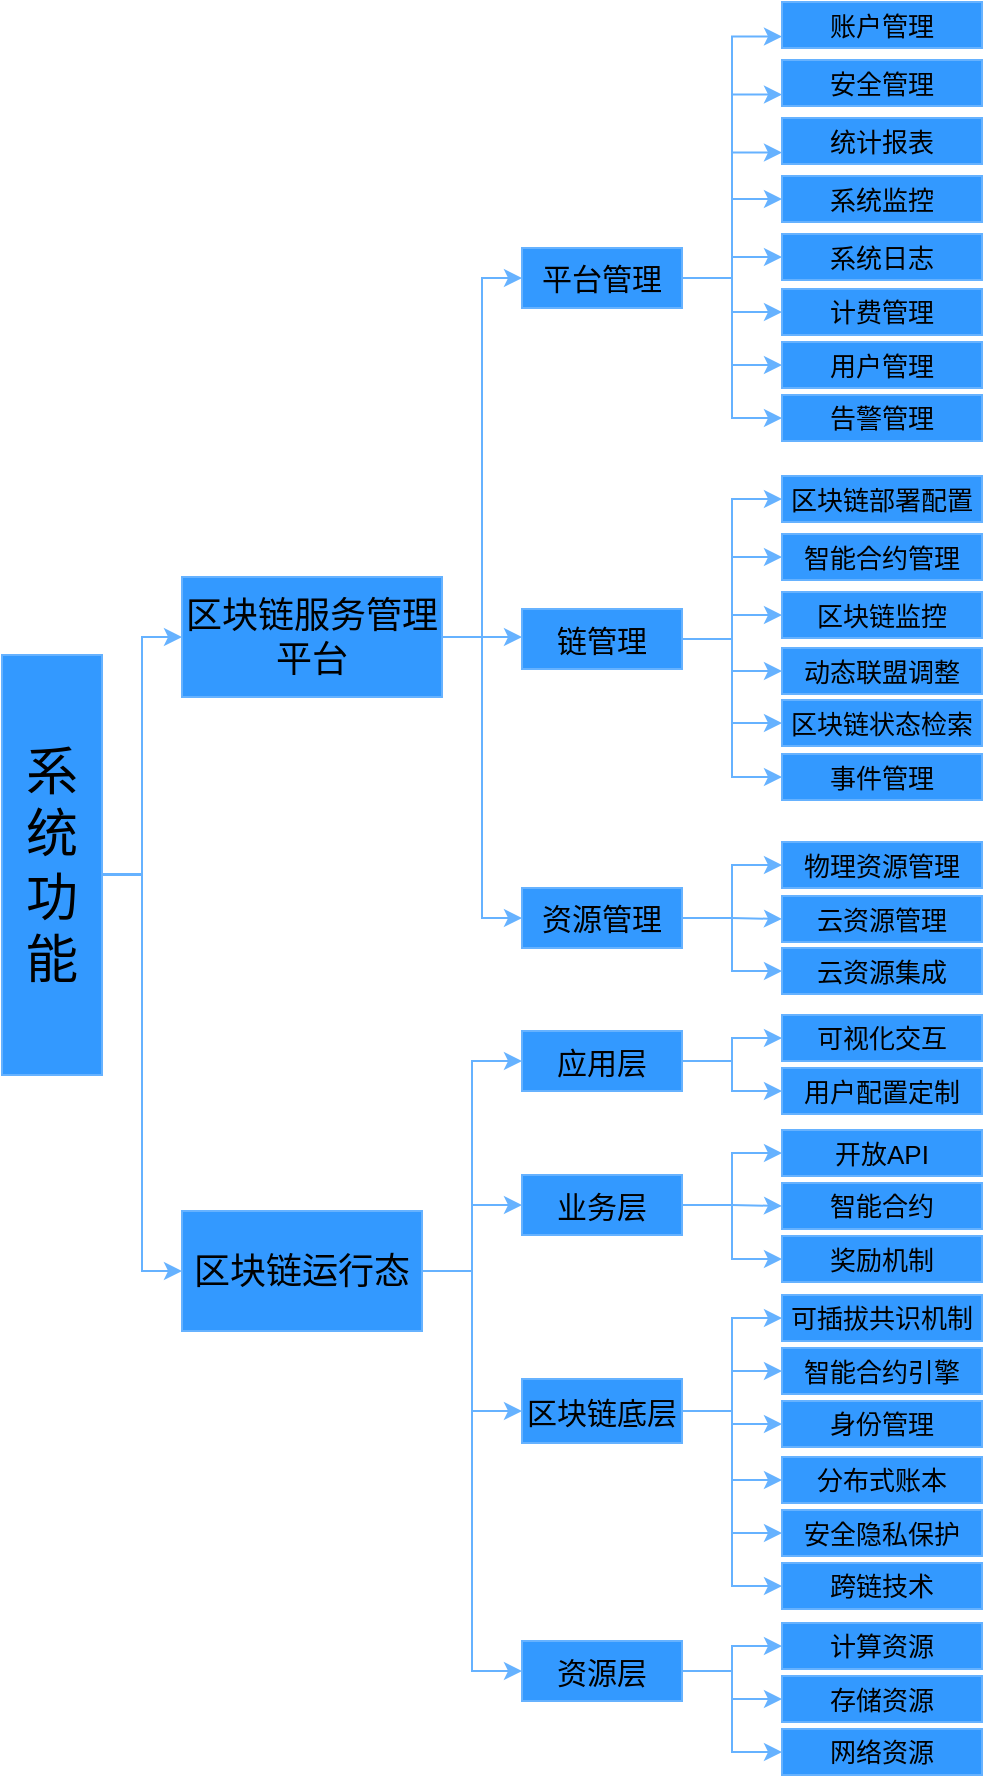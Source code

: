 <mxfile version="10.8.1" type="github"><diagram id="hKOgTq9yFaFBDIOUmioO" name="Page-1"><mxGraphModel dx="918" dy="585" grid="1" gridSize="10" guides="1" tooltips="1" connect="1" arrows="1" fold="1" page="1" pageScale="1" pageWidth="827" pageHeight="1169" math="0" shadow="0"><root><mxCell id="0"/><mxCell id="1" parent="0"/><mxCell id="aHjURRnkOSO6h8KQ3zcd-5" style="edgeStyle=orthogonalEdgeStyle;rounded=0;orthogonalLoop=1;jettySize=auto;html=1;exitX=1;exitY=0.5;exitDx=0;exitDy=0;fontSize=26;strokeColor=#66B2FF;" edge="1" parent="1"><mxGeometry relative="1" as="geometry"><mxPoint x="150" y="481.5" as="targetPoint"/><mxPoint x="110" y="566.5" as="sourcePoint"/><Array as="points"><mxPoint x="110" y="600.5"/><mxPoint x="130" y="600.5"/><mxPoint x="130" y="481.5"/></Array></mxGeometry></mxCell><mxCell id="aHjURRnkOSO6h8KQ3zcd-46" style="edgeStyle=orthogonalEdgeStyle;rounded=0;orthogonalLoop=1;jettySize=auto;html=1;exitX=1;exitY=0.5;exitDx=0;exitDy=0;entryX=0;entryY=0.5;entryDx=0;entryDy=0;strokeColor=#66B2FF;fontSize=13;" edge="1" parent="1" source="aHjURRnkOSO6h8KQ3zcd-1" target="aHjURRnkOSO6h8KQ3zcd-8"><mxGeometry relative="1" as="geometry"><Array as="points"><mxPoint x="110" y="600"/><mxPoint x="130" y="600"/><mxPoint x="130" y="799"/></Array></mxGeometry></mxCell><mxCell id="aHjURRnkOSO6h8KQ3zcd-1" value="系统功能" style="rounded=0;fontSize=26;labelBackgroundColor=none;whiteSpace=wrap;html=1;labelBorderColor=none;verticalAlign=middle;fillColor=#3399FF;strokeColor=#66B2FF;" vertex="1" parent="1"><mxGeometry x="60" y="490.5" width="50" height="210" as="geometry"/></mxCell><mxCell id="aHjURRnkOSO6h8KQ3zcd-15" style="edgeStyle=orthogonalEdgeStyle;rounded=0;orthogonalLoop=1;jettySize=auto;html=1;exitX=1;exitY=0.5;exitDx=0;exitDy=0;entryX=0;entryY=0.5;entryDx=0;entryDy=0;strokeColor=#66B2FF;fontSize=18;" edge="1" parent="1" source="aHjURRnkOSO6h8KQ3zcd-6" target="aHjURRnkOSO6h8KQ3zcd-10"><mxGeometry relative="1" as="geometry"/></mxCell><mxCell id="aHjURRnkOSO6h8KQ3zcd-17" value="" style="edgeStyle=orthogonalEdgeStyle;rounded=0;orthogonalLoop=1;jettySize=auto;html=1;strokeColor=#66B2FF;fontSize=18;" edge="1" parent="1" source="aHjURRnkOSO6h8KQ3zcd-6" target="aHjURRnkOSO6h8KQ3zcd-16"><mxGeometry relative="1" as="geometry"><Array as="points"><mxPoint x="310" y="481.5"/><mxPoint x="310" y="481.5"/></Array></mxGeometry></mxCell><mxCell id="aHjURRnkOSO6h8KQ3zcd-18" style="edgeStyle=orthogonalEdgeStyle;rounded=0;orthogonalLoop=1;jettySize=auto;html=1;strokeColor=#66B2FF;fontSize=18;entryX=0;entryY=0.5;entryDx=0;entryDy=0;" edge="1" parent="1" source="aHjURRnkOSO6h8KQ3zcd-6" target="aHjURRnkOSO6h8KQ3zcd-19"><mxGeometry relative="1" as="geometry"><mxPoint x="300" y="551.5" as="targetPoint"/></mxGeometry></mxCell><mxCell id="aHjURRnkOSO6h8KQ3zcd-6" value="区块链服务管理平台" style="rounded=0;whiteSpace=wrap;html=1;labelBackgroundColor=none;fillColor=#3399FF;fontSize=18;strokeColor=#66B2FF;" vertex="1" parent="1"><mxGeometry x="150" y="451.5" width="130" height="60" as="geometry"/></mxCell><mxCell id="aHjURRnkOSO6h8KQ3zcd-70" style="edgeStyle=orthogonalEdgeStyle;rounded=0;orthogonalLoop=1;jettySize=auto;html=1;exitX=1;exitY=0.5;exitDx=0;exitDy=0;entryX=0;entryY=0.5;entryDx=0;entryDy=0;strokeColor=#66B2FF;fontSize=13;" edge="1" parent="1" source="aHjURRnkOSO6h8KQ3zcd-16" target="aHjURRnkOSO6h8KQ3zcd-54"><mxGeometry relative="1" as="geometry"/></mxCell><mxCell id="aHjURRnkOSO6h8KQ3zcd-72" style="edgeStyle=orthogonalEdgeStyle;rounded=0;orthogonalLoop=1;jettySize=auto;html=1;exitX=1;exitY=0.5;exitDx=0;exitDy=0;entryX=0;entryY=0.5;entryDx=0;entryDy=0;strokeColor=#66B2FF;fontSize=13;" edge="1" parent="1" source="aHjURRnkOSO6h8KQ3zcd-16" target="aHjURRnkOSO6h8KQ3zcd-55"><mxGeometry relative="1" as="geometry"/></mxCell><mxCell id="aHjURRnkOSO6h8KQ3zcd-73" style="edgeStyle=orthogonalEdgeStyle;rounded=0;orthogonalLoop=1;jettySize=auto;html=1;exitX=1;exitY=0.5;exitDx=0;exitDy=0;entryX=0;entryY=0.5;entryDx=0;entryDy=0;strokeColor=#66B2FF;fontSize=13;" edge="1" parent="1" source="aHjURRnkOSO6h8KQ3zcd-16" target="aHjURRnkOSO6h8KQ3zcd-56"><mxGeometry relative="1" as="geometry"/></mxCell><mxCell id="aHjURRnkOSO6h8KQ3zcd-74" style="edgeStyle=orthogonalEdgeStyle;rounded=0;orthogonalLoop=1;jettySize=auto;html=1;exitX=1;exitY=0.5;exitDx=0;exitDy=0;entryX=0;entryY=0.5;entryDx=0;entryDy=0;strokeColor=#66B2FF;fontSize=13;" edge="1" parent="1" source="aHjURRnkOSO6h8KQ3zcd-16" target="aHjURRnkOSO6h8KQ3zcd-51"><mxGeometry relative="1" as="geometry"/></mxCell><mxCell id="aHjURRnkOSO6h8KQ3zcd-75" style="edgeStyle=orthogonalEdgeStyle;rounded=0;orthogonalLoop=1;jettySize=auto;html=1;exitX=1;exitY=0.5;exitDx=0;exitDy=0;entryX=0;entryY=0.5;entryDx=0;entryDy=0;strokeColor=#66B2FF;fontSize=13;" edge="1" parent="1" source="aHjURRnkOSO6h8KQ3zcd-16" target="aHjURRnkOSO6h8KQ3zcd-52"><mxGeometry relative="1" as="geometry"/></mxCell><mxCell id="aHjURRnkOSO6h8KQ3zcd-76" style="edgeStyle=orthogonalEdgeStyle;rounded=0;orthogonalLoop=1;jettySize=auto;html=1;exitX=1;exitY=0.5;exitDx=0;exitDy=0;entryX=0;entryY=0.5;entryDx=0;entryDy=0;strokeColor=#66B2FF;fontSize=13;" edge="1" parent="1" source="aHjURRnkOSO6h8KQ3zcd-16" target="aHjURRnkOSO6h8KQ3zcd-53"><mxGeometry relative="1" as="geometry"/></mxCell><mxCell id="aHjURRnkOSO6h8KQ3zcd-16" value="链管理" style="rounded=0;whiteSpace=wrap;html=1;labelBackgroundColor=none;fillColor=#3399FF;fontSize=15;strokeColor=#66B2FF;" vertex="1" parent="1"><mxGeometry x="320" y="467.5" width="80" height="30" as="geometry"/></mxCell><mxCell id="aHjURRnkOSO6h8KQ3zcd-79" style="edgeStyle=orthogonalEdgeStyle;rounded=0;orthogonalLoop=1;jettySize=auto;html=1;exitX=1;exitY=0.5;exitDx=0;exitDy=0;entryX=0;entryY=0.5;entryDx=0;entryDy=0;strokeColor=#66B2FF;fontSize=13;" edge="1" parent="1" source="aHjURRnkOSO6h8KQ3zcd-19" target="aHjURRnkOSO6h8KQ3zcd-57"><mxGeometry relative="1" as="geometry"/></mxCell><mxCell id="aHjURRnkOSO6h8KQ3zcd-80" style="edgeStyle=orthogonalEdgeStyle;rounded=0;orthogonalLoop=1;jettySize=auto;html=1;exitX=1;exitY=0.5;exitDx=0;exitDy=0;entryX=0;entryY=0.5;entryDx=0;entryDy=0;strokeColor=#66B2FF;fontSize=13;" edge="1" parent="1" source="aHjURRnkOSO6h8KQ3zcd-19" target="aHjURRnkOSO6h8KQ3zcd-58"><mxGeometry relative="1" as="geometry"/></mxCell><mxCell id="aHjURRnkOSO6h8KQ3zcd-82" style="edgeStyle=orthogonalEdgeStyle;rounded=0;orthogonalLoop=1;jettySize=auto;html=1;exitX=1;exitY=0.5;exitDx=0;exitDy=0;entryX=0;entryY=0.5;entryDx=0;entryDy=0;strokeColor=#66B2FF;fontSize=13;" edge="1" parent="1" source="aHjURRnkOSO6h8KQ3zcd-19" target="aHjURRnkOSO6h8KQ3zcd-59"><mxGeometry relative="1" as="geometry"/></mxCell><mxCell id="aHjURRnkOSO6h8KQ3zcd-19" value="资源管理" style="rounded=0;whiteSpace=wrap;html=1;labelBackgroundColor=none;fillColor=#3399FF;fontSize=15;strokeColor=#66B2FF;" vertex="1" parent="1"><mxGeometry x="320" y="607" width="80" height="30" as="geometry"/></mxCell><mxCell id="aHjURRnkOSO6h8KQ3zcd-60" style="edgeStyle=orthogonalEdgeStyle;rounded=0;orthogonalLoop=1;jettySize=auto;html=1;exitX=1;exitY=0.5;exitDx=0;exitDy=0;entryX=0;entryY=0.75;entryDx=0;entryDy=0;strokeColor=#66B2FF;fontSize=13;" edge="1" parent="1" source="aHjURRnkOSO6h8KQ3zcd-10" target="aHjURRnkOSO6h8KQ3zcd-39"><mxGeometry relative="1" as="geometry"/></mxCell><mxCell id="aHjURRnkOSO6h8KQ3zcd-62" style="edgeStyle=orthogonalEdgeStyle;rounded=0;orthogonalLoop=1;jettySize=auto;html=1;exitX=1;exitY=0.5;exitDx=0;exitDy=0;entryX=0;entryY=0.75;entryDx=0;entryDy=0;strokeColor=#66B2FF;fontSize=13;" edge="1" parent="1" source="aHjURRnkOSO6h8KQ3zcd-10" target="aHjURRnkOSO6h8KQ3zcd-35"><mxGeometry relative="1" as="geometry"/></mxCell><mxCell id="aHjURRnkOSO6h8KQ3zcd-63" style="edgeStyle=orthogonalEdgeStyle;rounded=0;orthogonalLoop=1;jettySize=auto;html=1;exitX=1;exitY=0.5;exitDx=0;exitDy=0;entryX=0;entryY=0.75;entryDx=0;entryDy=0;strokeColor=#66B2FF;fontSize=13;" edge="1" parent="1" source="aHjURRnkOSO6h8KQ3zcd-10" target="aHjURRnkOSO6h8KQ3zcd-40"><mxGeometry relative="1" as="geometry"/></mxCell><mxCell id="aHjURRnkOSO6h8KQ3zcd-64" style="edgeStyle=orthogonalEdgeStyle;rounded=0;orthogonalLoop=1;jettySize=auto;html=1;exitX=1;exitY=0.5;exitDx=0;exitDy=0;entryX=0;entryY=0.5;entryDx=0;entryDy=0;strokeColor=#66B2FF;fontSize=13;" edge="1" parent="1" source="aHjURRnkOSO6h8KQ3zcd-10" target="aHjURRnkOSO6h8KQ3zcd-41"><mxGeometry relative="1" as="geometry"/></mxCell><mxCell id="aHjURRnkOSO6h8KQ3zcd-65" style="edgeStyle=orthogonalEdgeStyle;rounded=0;orthogonalLoop=1;jettySize=auto;html=1;exitX=1;exitY=0.5;exitDx=0;exitDy=0;entryX=0;entryY=0.5;entryDx=0;entryDy=0;strokeColor=#66B2FF;fontSize=13;" edge="1" parent="1" source="aHjURRnkOSO6h8KQ3zcd-10" target="aHjURRnkOSO6h8KQ3zcd-42"><mxGeometry relative="1" as="geometry"/></mxCell><mxCell id="aHjURRnkOSO6h8KQ3zcd-66" style="edgeStyle=orthogonalEdgeStyle;rounded=0;orthogonalLoop=1;jettySize=auto;html=1;exitX=1;exitY=0.5;exitDx=0;exitDy=0;entryX=0;entryY=0.5;entryDx=0;entryDy=0;strokeColor=#66B2FF;fontSize=13;" edge="1" parent="1" source="aHjURRnkOSO6h8KQ3zcd-10" target="aHjURRnkOSO6h8KQ3zcd-36"><mxGeometry relative="1" as="geometry"/></mxCell><mxCell id="aHjURRnkOSO6h8KQ3zcd-67" style="edgeStyle=orthogonalEdgeStyle;rounded=0;orthogonalLoop=1;jettySize=auto;html=1;exitX=1;exitY=0.5;exitDx=0;exitDy=0;entryX=0;entryY=0.5;entryDx=0;entryDy=0;strokeColor=#66B2FF;fontSize=13;" edge="1" parent="1" source="aHjURRnkOSO6h8KQ3zcd-10" target="aHjURRnkOSO6h8KQ3zcd-37"><mxGeometry relative="1" as="geometry"/></mxCell><mxCell id="aHjURRnkOSO6h8KQ3zcd-68" style="edgeStyle=orthogonalEdgeStyle;rounded=0;orthogonalLoop=1;jettySize=auto;html=1;exitX=1;exitY=0.5;exitDx=0;exitDy=0;entryX=0;entryY=0.5;entryDx=0;entryDy=0;strokeColor=#66B2FF;fontSize=13;" edge="1" parent="1" source="aHjURRnkOSO6h8KQ3zcd-10" target="aHjURRnkOSO6h8KQ3zcd-38"><mxGeometry relative="1" as="geometry"/></mxCell><mxCell id="aHjURRnkOSO6h8KQ3zcd-10" value="平台管理" style="rounded=0;whiteSpace=wrap;html=1;labelBackgroundColor=none;fillColor=#3399FF;fontSize=15;strokeColor=#66B2FF;" vertex="1" parent="1"><mxGeometry x="320" y="287" width="80" height="30" as="geometry"/></mxCell><mxCell id="aHjURRnkOSO6h8KQ3zcd-30" style="edgeStyle=orthogonalEdgeStyle;rounded=0;orthogonalLoop=1;jettySize=auto;html=1;exitX=1;exitY=0.5;exitDx=0;exitDy=0;entryX=0;entryY=0.5;entryDx=0;entryDy=0;strokeColor=#66B2FF;fontSize=18;" edge="1" parent="1" source="aHjURRnkOSO6h8KQ3zcd-8" target="aHjURRnkOSO6h8KQ3zcd-23"><mxGeometry relative="1" as="geometry"/></mxCell><mxCell id="aHjURRnkOSO6h8KQ3zcd-31" style="edgeStyle=orthogonalEdgeStyle;rounded=0;orthogonalLoop=1;jettySize=auto;html=1;exitX=1;exitY=0.5;exitDx=0;exitDy=0;entryX=0;entryY=0.5;entryDx=0;entryDy=0;strokeColor=#66B2FF;fontSize=18;" edge="1" parent="1" source="aHjURRnkOSO6h8KQ3zcd-8" target="aHjURRnkOSO6h8KQ3zcd-21"><mxGeometry relative="1" as="geometry"/></mxCell><mxCell id="aHjURRnkOSO6h8KQ3zcd-32" style="edgeStyle=orthogonalEdgeStyle;rounded=0;orthogonalLoop=1;jettySize=auto;html=1;exitX=1;exitY=0.5;exitDx=0;exitDy=0;entryX=0;entryY=0.5;entryDx=0;entryDy=0;strokeColor=#66B2FF;fontSize=18;" edge="1" parent="1" source="aHjURRnkOSO6h8KQ3zcd-8" target="aHjURRnkOSO6h8KQ3zcd-22"><mxGeometry relative="1" as="geometry"/></mxCell><mxCell id="aHjURRnkOSO6h8KQ3zcd-33" style="edgeStyle=orthogonalEdgeStyle;rounded=0;orthogonalLoop=1;jettySize=auto;html=1;exitX=1;exitY=0.5;exitDx=0;exitDy=0;entryX=0;entryY=0.5;entryDx=0;entryDy=0;strokeColor=#66B2FF;fontSize=18;" edge="1" parent="1" source="aHjURRnkOSO6h8KQ3zcd-8" target="aHjURRnkOSO6h8KQ3zcd-24"><mxGeometry relative="1" as="geometry"/></mxCell><mxCell id="aHjURRnkOSO6h8KQ3zcd-8" value="区块链运行态" style="rounded=0;whiteSpace=wrap;html=1;labelBackgroundColor=none;fillColor=#3399FF;fontSize=18;strokeColor=#66B2FF;" vertex="1" parent="1"><mxGeometry x="150" y="768.5" width="120" height="60" as="geometry"/></mxCell><mxCell id="aHjURRnkOSO6h8KQ3zcd-96" style="edgeStyle=orthogonalEdgeStyle;rounded=0;orthogonalLoop=1;jettySize=auto;html=1;exitX=1;exitY=0.5;exitDx=0;exitDy=0;entryX=0;entryY=0.5;entryDx=0;entryDy=0;strokeColor=#66B2FF;fontSize=13;" edge="1" parent="1" source="aHjURRnkOSO6h8KQ3zcd-21" target="aHjURRnkOSO6h8KQ3zcd-93"><mxGeometry relative="1" as="geometry"/></mxCell><mxCell id="aHjURRnkOSO6h8KQ3zcd-97" style="edgeStyle=orthogonalEdgeStyle;rounded=0;orthogonalLoop=1;jettySize=auto;html=1;exitX=1;exitY=0.5;exitDx=0;exitDy=0;entryX=0;entryY=0.5;entryDx=0;entryDy=0;strokeColor=#66B2FF;fontSize=13;" edge="1" parent="1" source="aHjURRnkOSO6h8KQ3zcd-21" target="aHjURRnkOSO6h8KQ3zcd-94"><mxGeometry relative="1" as="geometry"/></mxCell><mxCell id="aHjURRnkOSO6h8KQ3zcd-99" style="edgeStyle=orthogonalEdgeStyle;rounded=0;orthogonalLoop=1;jettySize=auto;html=1;exitX=1;exitY=0.5;exitDx=0;exitDy=0;entryX=0;entryY=0.5;entryDx=0;entryDy=0;strokeColor=#66B2FF;fontSize=13;" edge="1" parent="1" source="aHjURRnkOSO6h8KQ3zcd-21" target="aHjURRnkOSO6h8KQ3zcd-95"><mxGeometry relative="1" as="geometry"/></mxCell><mxCell id="aHjURRnkOSO6h8KQ3zcd-21" value="业务层" style="rounded=0;whiteSpace=wrap;html=1;labelBackgroundColor=none;fillColor=#3399FF;fontSize=15;strokeColor=#66B2FF;" vertex="1" parent="1"><mxGeometry x="320" y="750.5" width="80" height="30" as="geometry"/></mxCell><mxCell id="aHjURRnkOSO6h8KQ3zcd-111" style="edgeStyle=orthogonalEdgeStyle;rounded=0;orthogonalLoop=1;jettySize=auto;html=1;exitX=1;exitY=0.5;exitDx=0;exitDy=0;entryX=0;entryY=0.5;entryDx=0;entryDy=0;strokeColor=#66B2FF;fontSize=13;" edge="1" parent="1" source="aHjURRnkOSO6h8KQ3zcd-22" target="aHjURRnkOSO6h8KQ3zcd-100"><mxGeometry relative="1" as="geometry"/></mxCell><mxCell id="aHjURRnkOSO6h8KQ3zcd-115" style="edgeStyle=orthogonalEdgeStyle;rounded=0;orthogonalLoop=1;jettySize=auto;html=1;exitX=1;exitY=0.5;exitDx=0;exitDy=0;entryX=0;entryY=0.5;entryDx=0;entryDy=0;strokeColor=#66B2FF;fontSize=13;" edge="1" parent="1" source="aHjURRnkOSO6h8KQ3zcd-22" target="aHjURRnkOSO6h8KQ3zcd-101"><mxGeometry relative="1" as="geometry"/></mxCell><mxCell id="aHjURRnkOSO6h8KQ3zcd-116" style="edgeStyle=orthogonalEdgeStyle;rounded=0;orthogonalLoop=1;jettySize=auto;html=1;exitX=1;exitY=0.5;exitDx=0;exitDy=0;entryX=0;entryY=0.5;entryDx=0;entryDy=0;strokeColor=#66B2FF;fontSize=13;" edge="1" parent="1" source="aHjURRnkOSO6h8KQ3zcd-22" target="aHjURRnkOSO6h8KQ3zcd-102"><mxGeometry relative="1" as="geometry"/></mxCell><mxCell id="aHjURRnkOSO6h8KQ3zcd-117" style="edgeStyle=orthogonalEdgeStyle;rounded=0;orthogonalLoop=1;jettySize=auto;html=1;exitX=1;exitY=0.5;exitDx=0;exitDy=0;entryX=0;entryY=0.5;entryDx=0;entryDy=0;strokeColor=#66B2FF;fontSize=13;" edge="1" parent="1" source="aHjURRnkOSO6h8KQ3zcd-22" target="aHjURRnkOSO6h8KQ3zcd-104"><mxGeometry relative="1" as="geometry"/></mxCell><mxCell id="aHjURRnkOSO6h8KQ3zcd-118" style="edgeStyle=orthogonalEdgeStyle;rounded=0;orthogonalLoop=1;jettySize=auto;html=1;exitX=1;exitY=0.5;exitDx=0;exitDy=0;entryX=0;entryY=0.5;entryDx=0;entryDy=0;strokeColor=#66B2FF;fontSize=13;" edge="1" parent="1" source="aHjURRnkOSO6h8KQ3zcd-22" target="aHjURRnkOSO6h8KQ3zcd-103"><mxGeometry relative="1" as="geometry"/></mxCell><mxCell id="aHjURRnkOSO6h8KQ3zcd-119" style="edgeStyle=orthogonalEdgeStyle;rounded=0;orthogonalLoop=1;jettySize=auto;html=1;exitX=1;exitY=0.5;exitDx=0;exitDy=0;entryX=0;entryY=0.5;entryDx=0;entryDy=0;strokeColor=#66B2FF;fontSize=13;" edge="1" parent="1" source="aHjURRnkOSO6h8KQ3zcd-22" target="aHjURRnkOSO6h8KQ3zcd-105"><mxGeometry relative="1" as="geometry"/></mxCell><mxCell id="aHjURRnkOSO6h8KQ3zcd-22" value="区块链底层" style="rounded=0;whiteSpace=wrap;html=1;labelBackgroundColor=none;fillColor=#3399FF;fontSize=15;strokeColor=#66B2FF;" vertex="1" parent="1"><mxGeometry x="320" y="852.5" width="80" height="32" as="geometry"/></mxCell><mxCell id="aHjURRnkOSO6h8KQ3zcd-91" style="edgeStyle=orthogonalEdgeStyle;rounded=0;orthogonalLoop=1;jettySize=auto;html=1;exitX=1;exitY=0.5;exitDx=0;exitDy=0;entryX=0;entryY=0.5;entryDx=0;entryDy=0;strokeColor=#66B2FF;fontSize=13;" edge="1" parent="1" source="aHjURRnkOSO6h8KQ3zcd-23" target="aHjURRnkOSO6h8KQ3zcd-89"><mxGeometry relative="1" as="geometry"/></mxCell><mxCell id="aHjURRnkOSO6h8KQ3zcd-92" style="edgeStyle=orthogonalEdgeStyle;rounded=0;orthogonalLoop=1;jettySize=auto;html=1;exitX=1;exitY=0.5;exitDx=0;exitDy=0;entryX=0;entryY=0.5;entryDx=0;entryDy=0;strokeColor=#66B2FF;fontSize=13;" edge="1" parent="1" source="aHjURRnkOSO6h8KQ3zcd-23" target="aHjURRnkOSO6h8KQ3zcd-90"><mxGeometry relative="1" as="geometry"/></mxCell><mxCell id="aHjURRnkOSO6h8KQ3zcd-23" value="应用层" style="rounded=0;whiteSpace=wrap;html=1;labelBackgroundColor=none;fillColor=#3399FF;fontSize=15;strokeColor=#66B2FF;" vertex="1" parent="1"><mxGeometry x="320" y="678.5" width="80" height="30" as="geometry"/></mxCell><mxCell id="aHjURRnkOSO6h8KQ3zcd-120" style="edgeStyle=orthogonalEdgeStyle;rounded=0;orthogonalLoop=1;jettySize=auto;html=1;exitX=1;exitY=0.5;exitDx=0;exitDy=0;entryX=0;entryY=0.5;entryDx=0;entryDy=0;strokeColor=#66B2FF;fontSize=13;" edge="1" parent="1" source="aHjURRnkOSO6h8KQ3zcd-24" target="aHjURRnkOSO6h8KQ3zcd-107"><mxGeometry relative="1" as="geometry"/></mxCell><mxCell id="aHjURRnkOSO6h8KQ3zcd-121" style="edgeStyle=orthogonalEdgeStyle;rounded=0;orthogonalLoop=1;jettySize=auto;html=1;exitX=1;exitY=0.5;exitDx=0;exitDy=0;entryX=0;entryY=0.5;entryDx=0;entryDy=0;strokeColor=#66B2FF;fontSize=13;" edge="1" parent="1" source="aHjURRnkOSO6h8KQ3zcd-24" target="aHjURRnkOSO6h8KQ3zcd-106"><mxGeometry relative="1" as="geometry"/></mxCell><mxCell id="aHjURRnkOSO6h8KQ3zcd-122" style="edgeStyle=orthogonalEdgeStyle;rounded=0;orthogonalLoop=1;jettySize=auto;html=1;exitX=1;exitY=0.5;exitDx=0;exitDy=0;entryX=0;entryY=0.5;entryDx=0;entryDy=0;strokeColor=#66B2FF;fontSize=13;" edge="1" parent="1" source="aHjURRnkOSO6h8KQ3zcd-24" target="aHjURRnkOSO6h8KQ3zcd-108"><mxGeometry relative="1" as="geometry"/></mxCell><mxCell id="aHjURRnkOSO6h8KQ3zcd-24" value="资源层" style="rounded=0;whiteSpace=wrap;html=1;labelBackgroundColor=none;fillColor=#3399FF;fontSize=15;strokeColor=#66B2FF;" vertex="1" parent="1"><mxGeometry x="320" y="983.5" width="80" height="30" as="geometry"/></mxCell><mxCell id="aHjURRnkOSO6h8KQ3zcd-35" value="安全管理" style="rounded=0;whiteSpace=wrap;html=1;labelBackgroundColor=none;fillColor=#3399FF;fontSize=13;strokeColor=#66B2FF;" vertex="1" parent="1"><mxGeometry x="450" y="193" width="100" height="23" as="geometry"/></mxCell><mxCell id="aHjURRnkOSO6h8KQ3zcd-36" value="计费管理" style="rounded=0;whiteSpace=wrap;html=1;labelBackgroundColor=none;fillColor=#3399FF;fontSize=13;strokeColor=#66B2FF;" vertex="1" parent="1"><mxGeometry x="450" y="307.5" width="100" height="23" as="geometry"/></mxCell><mxCell id="aHjURRnkOSO6h8KQ3zcd-37" value="用户管理" style="rounded=0;whiteSpace=wrap;html=1;labelBackgroundColor=none;fillColor=#3399FF;fontSize=13;strokeColor=#66B2FF;" vertex="1" parent="1"><mxGeometry x="450" y="334" width="100" height="23" as="geometry"/></mxCell><mxCell id="aHjURRnkOSO6h8KQ3zcd-38" value="告警管理" style="rounded=0;whiteSpace=wrap;html=1;labelBackgroundColor=none;fillColor=#3399FF;fontSize=13;strokeColor=#66B2FF;" vertex="1" parent="1"><mxGeometry x="450" y="360.5" width="100" height="23" as="geometry"/></mxCell><mxCell id="aHjURRnkOSO6h8KQ3zcd-39" value="账户管理" style="rounded=0;whiteSpace=wrap;html=1;labelBackgroundColor=none;fillColor=#3399FF;fontSize=13;strokeColor=#66B2FF;" vertex="1" parent="1"><mxGeometry x="450" y="164" width="100" height="23" as="geometry"/></mxCell><mxCell id="aHjURRnkOSO6h8KQ3zcd-40" value="统计报表" style="rounded=0;whiteSpace=wrap;html=1;labelBackgroundColor=none;fillColor=#3399FF;fontSize=13;strokeColor=#66B2FF;" vertex="1" parent="1"><mxGeometry x="450" y="222" width="100" height="23" as="geometry"/></mxCell><mxCell id="aHjURRnkOSO6h8KQ3zcd-41" value="系统监控" style="rounded=0;whiteSpace=wrap;html=1;labelBackgroundColor=none;fillColor=#3399FF;fontSize=13;strokeColor=#66B2FF;" vertex="1" parent="1"><mxGeometry x="450" y="251" width="100" height="23" as="geometry"/></mxCell><mxCell id="aHjURRnkOSO6h8KQ3zcd-42" value="系统日志" style="rounded=0;whiteSpace=wrap;html=1;labelBackgroundColor=none;fillColor=#3399FF;fontSize=13;strokeColor=#66B2FF;" vertex="1" parent="1"><mxGeometry x="450" y="280" width="100" height="23" as="geometry"/></mxCell><mxCell id="aHjURRnkOSO6h8KQ3zcd-51" value="动态联盟调整" style="rounded=0;whiteSpace=wrap;html=1;labelBackgroundColor=none;fillColor=#3399FF;fontSize=13;strokeColor=#66B2FF;" vertex="1" parent="1"><mxGeometry x="450" y="487" width="100" height="23" as="geometry"/></mxCell><mxCell id="aHjURRnkOSO6h8KQ3zcd-52" value="区块链状态检索" style="rounded=0;whiteSpace=wrap;html=1;labelBackgroundColor=none;fillColor=#3399FF;fontSize=13;strokeColor=#66B2FF;" vertex="1" parent="1"><mxGeometry x="450" y="513" width="100" height="23" as="geometry"/></mxCell><mxCell id="aHjURRnkOSO6h8KQ3zcd-53" value="事件管理" style="rounded=0;whiteSpace=wrap;html=1;labelBackgroundColor=none;fillColor=#3399FF;fontSize=13;strokeColor=#66B2FF;" vertex="1" parent="1"><mxGeometry x="450" y="540" width="100" height="23" as="geometry"/></mxCell><mxCell id="aHjURRnkOSO6h8KQ3zcd-54" value="区块链部署配置" style="rounded=0;whiteSpace=wrap;html=1;labelBackgroundColor=none;fillColor=#3399FF;fontSize=13;strokeColor=#66B2FF;" vertex="1" parent="1"><mxGeometry x="450" y="401" width="100" height="23" as="geometry"/></mxCell><mxCell id="aHjURRnkOSO6h8KQ3zcd-55" value="智能合约管理" style="rounded=0;whiteSpace=wrap;html=1;labelBackgroundColor=none;fillColor=#3399FF;fontSize=13;strokeColor=#66B2FF;" vertex="1" parent="1"><mxGeometry x="450" y="430" width="100" height="23" as="geometry"/></mxCell><mxCell id="aHjURRnkOSO6h8KQ3zcd-56" value="区块链监控" style="rounded=0;whiteSpace=wrap;html=1;labelBackgroundColor=none;fillColor=#3399FF;fontSize=13;strokeColor=#66B2FF;" vertex="1" parent="1"><mxGeometry x="450" y="459" width="100" height="23" as="geometry"/></mxCell><mxCell id="aHjURRnkOSO6h8KQ3zcd-57" value="物理资源管理" style="rounded=0;whiteSpace=wrap;html=1;labelBackgroundColor=none;fillColor=#3399FF;fontSize=13;strokeColor=#66B2FF;" vertex="1" parent="1"><mxGeometry x="450" y="584" width="100" height="23" as="geometry"/></mxCell><mxCell id="aHjURRnkOSO6h8KQ3zcd-58" value="云资源管理" style="rounded=0;whiteSpace=wrap;html=1;labelBackgroundColor=none;fillColor=#3399FF;fontSize=13;strokeColor=#66B2FF;" vertex="1" parent="1"><mxGeometry x="450" y="611" width="100" height="23" as="geometry"/></mxCell><mxCell id="aHjURRnkOSO6h8KQ3zcd-59" value="云资源集成" style="rounded=0;whiteSpace=wrap;html=1;labelBackgroundColor=none;fillColor=#3399FF;fontSize=13;strokeColor=#66B2FF;" vertex="1" parent="1"><mxGeometry x="450" y="637" width="100" height="23" as="geometry"/></mxCell><mxCell id="aHjURRnkOSO6h8KQ3zcd-89" value="可视化交互" style="rounded=0;whiteSpace=wrap;html=1;labelBackgroundColor=none;fillColor=#3399FF;fontSize=13;strokeColor=#66B2FF;" vertex="1" parent="1"><mxGeometry x="450" y="670.5" width="100" height="23" as="geometry"/></mxCell><mxCell id="aHjURRnkOSO6h8KQ3zcd-90" value="用户配置定制" style="rounded=0;whiteSpace=wrap;html=1;labelBackgroundColor=none;fillColor=#3399FF;fontSize=13;strokeColor=#66B2FF;" vertex="1" parent="1"><mxGeometry x="450" y="697" width="100" height="23" as="geometry"/></mxCell><mxCell id="aHjURRnkOSO6h8KQ3zcd-93" value="开放API" style="rounded=0;whiteSpace=wrap;html=1;labelBackgroundColor=none;fillColor=#3399FF;fontSize=13;strokeColor=#66B2FF;" vertex="1" parent="1"><mxGeometry x="450" y="728" width="100" height="23" as="geometry"/></mxCell><mxCell id="aHjURRnkOSO6h8KQ3zcd-94" value="智能合约" style="rounded=0;whiteSpace=wrap;html=1;labelBackgroundColor=none;fillColor=#3399FF;fontSize=13;strokeColor=#66B2FF;" vertex="1" parent="1"><mxGeometry x="450" y="754.5" width="100" height="23" as="geometry"/></mxCell><mxCell id="aHjURRnkOSO6h8KQ3zcd-95" value="奖励机制" style="rounded=0;whiteSpace=wrap;html=1;labelBackgroundColor=none;fillColor=#3399FF;fontSize=13;strokeColor=#66B2FF;" vertex="1" parent="1"><mxGeometry x="450" y="781" width="100" height="23" as="geometry"/></mxCell><mxCell id="aHjURRnkOSO6h8KQ3zcd-100" value="可插拔共识机制" style="rounded=0;whiteSpace=wrap;html=1;labelBackgroundColor=none;fillColor=#3399FF;fontSize=13;strokeColor=#66B2FF;" vertex="1" parent="1"><mxGeometry x="450" y="810.5" width="100" height="23" as="geometry"/></mxCell><mxCell id="aHjURRnkOSO6h8KQ3zcd-101" value="智能合约引擎" style="rounded=0;whiteSpace=wrap;html=1;labelBackgroundColor=none;fillColor=#3399FF;fontSize=13;strokeColor=#66B2FF;" vertex="1" parent="1"><mxGeometry x="450" y="837" width="100" height="23" as="geometry"/></mxCell><mxCell id="aHjURRnkOSO6h8KQ3zcd-102" value="身份管理" style="rounded=0;whiteSpace=wrap;html=1;labelBackgroundColor=none;fillColor=#3399FF;fontSize=13;strokeColor=#66B2FF;" vertex="1" parent="1"><mxGeometry x="450" y="863.5" width="100" height="23" as="geometry"/></mxCell><mxCell id="aHjURRnkOSO6h8KQ3zcd-103" value="安全隐私保护" style="rounded=0;whiteSpace=wrap;html=1;labelBackgroundColor=none;fillColor=#3399FF;fontSize=13;strokeColor=#66B2FF;" vertex="1" parent="1"><mxGeometry x="450" y="918" width="100" height="23" as="geometry"/></mxCell><mxCell id="aHjURRnkOSO6h8KQ3zcd-104" value="分布式账本" style="rounded=0;whiteSpace=wrap;html=1;labelBackgroundColor=none;fillColor=#3399FF;fontSize=13;strokeColor=#66B2FF;" vertex="1" parent="1"><mxGeometry x="450" y="891.5" width="100" height="23" as="geometry"/></mxCell><mxCell id="aHjURRnkOSO6h8KQ3zcd-105" value="跨链技术" style="rounded=0;whiteSpace=wrap;html=1;labelBackgroundColor=none;fillColor=#3399FF;fontSize=13;strokeColor=#66B2FF;" vertex="1" parent="1"><mxGeometry x="450" y="944.5" width="100" height="23" as="geometry"/></mxCell><mxCell id="aHjURRnkOSO6h8KQ3zcd-106" value="存储资源" style="rounded=0;whiteSpace=wrap;html=1;labelBackgroundColor=none;fillColor=#3399FF;fontSize=13;strokeColor=#66B2FF;" vertex="1" parent="1"><mxGeometry x="450" y="1001" width="100" height="23" as="geometry"/></mxCell><mxCell id="aHjURRnkOSO6h8KQ3zcd-107" value="计算资源" style="rounded=0;whiteSpace=wrap;html=1;labelBackgroundColor=none;fillColor=#3399FF;fontSize=13;strokeColor=#66B2FF;" vertex="1" parent="1"><mxGeometry x="450" y="974.5" width="100" height="23" as="geometry"/></mxCell><mxCell id="aHjURRnkOSO6h8KQ3zcd-108" value="网络资源" style="rounded=0;whiteSpace=wrap;html=1;labelBackgroundColor=none;fillColor=#3399FF;fontSize=13;strokeColor=#66B2FF;" vertex="1" parent="1"><mxGeometry x="450" y="1027.5" width="100" height="23" as="geometry"/></mxCell></root></mxGraphModel></diagram></mxfile>